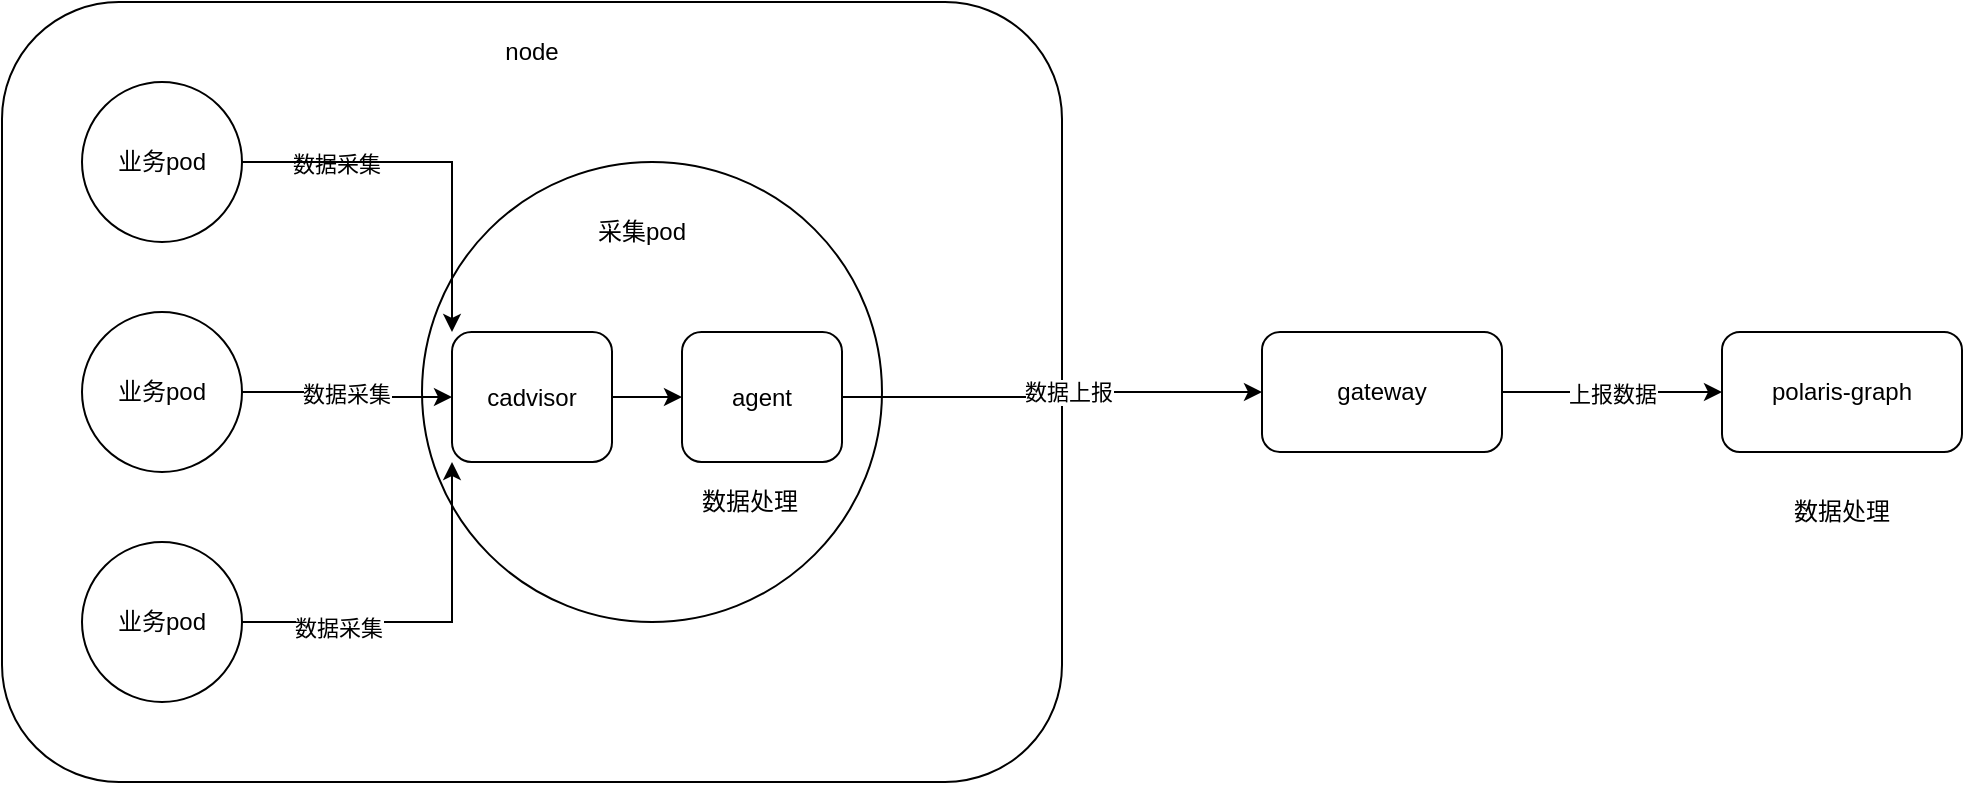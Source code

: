 <mxfile version="22.0.5" type="github">
  <diagram name="第 1 页" id="Folhx8cBlLU09I4cg0l0">
    <mxGraphModel dx="2074" dy="1150" grid="1" gridSize="10" guides="1" tooltips="1" connect="1" arrows="1" fold="1" page="1" pageScale="1" pageWidth="827" pageHeight="1169" math="0" shadow="0">
      <root>
        <mxCell id="0" />
        <mxCell id="1" parent="0" />
        <mxCell id="I7m1LKKjwuE7obB8r0My-1" value="" style="rounded=1;whiteSpace=wrap;html=1;" parent="1" vertex="1">
          <mxGeometry x="40" y="120" width="530" height="390" as="geometry" />
        </mxCell>
        <mxCell id="I7m1LKKjwuE7obB8r0My-2" value="node" style="text;html=1;strokeColor=none;fillColor=none;align=center;verticalAlign=middle;whiteSpace=wrap;rounded=0;" parent="1" vertex="1">
          <mxGeometry x="275" y="130" width="60" height="30" as="geometry" />
        </mxCell>
        <mxCell id="I7m1LKKjwuE7obB8r0My-3" value="业务pod" style="ellipse;whiteSpace=wrap;html=1;aspect=fixed;" parent="1" vertex="1">
          <mxGeometry x="80" y="275" width="80" height="80" as="geometry" />
        </mxCell>
        <mxCell id="I7m1LKKjwuE7obB8r0My-4" value="业务pod" style="ellipse;whiteSpace=wrap;html=1;aspect=fixed;" parent="1" vertex="1">
          <mxGeometry x="80" y="390" width="80" height="80" as="geometry" />
        </mxCell>
        <mxCell id="hp6DXvMZNm0NTUo9UdJF-7" style="edgeStyle=orthogonalEdgeStyle;rounded=0;orthogonalLoop=1;jettySize=auto;html=1;exitX=1;exitY=0.5;exitDx=0;exitDy=0;entryX=0;entryY=0;entryDx=0;entryDy=0;" edge="1" parent="1" source="I7m1LKKjwuE7obB8r0My-5" target="I7m1LKKjwuE7obB8r0My-6">
          <mxGeometry relative="1" as="geometry" />
        </mxCell>
        <mxCell id="hp6DXvMZNm0NTUo9UdJF-8" value="数据采集" style="edgeLabel;html=1;align=center;verticalAlign=middle;resizable=0;points=[];" vertex="1" connectable="0" parent="hp6DXvMZNm0NTUo9UdJF-7">
          <mxGeometry x="-0.505" y="-1" relative="1" as="geometry">
            <mxPoint as="offset" />
          </mxGeometry>
        </mxCell>
        <mxCell id="I7m1LKKjwuE7obB8r0My-5" value="业务pod" style="ellipse;whiteSpace=wrap;html=1;aspect=fixed;" parent="1" vertex="1">
          <mxGeometry x="80" y="160" width="80" height="80" as="geometry" />
        </mxCell>
        <mxCell id="I7m1LKKjwuE7obB8r0My-13" style="edgeStyle=orthogonalEdgeStyle;rounded=0;orthogonalLoop=1;jettySize=auto;html=1;" parent="1" source="I7m1LKKjwuE7obB8r0My-6" target="I7m1LKKjwuE7obB8r0My-7" edge="1">
          <mxGeometry relative="1" as="geometry" />
        </mxCell>
        <mxCell id="I7m1LKKjwuE7obB8r0My-21" value="上报数据" style="edgeStyle=orthogonalEdgeStyle;rounded=0;orthogonalLoop=1;jettySize=auto;html=1;" parent="1" source="I7m1LKKjwuE7obB8r0My-18" edge="1">
          <mxGeometry relative="1" as="geometry">
            <mxPoint x="900" y="315" as="targetPoint" />
          </mxGeometry>
        </mxCell>
        <mxCell id="I7m1LKKjwuE7obB8r0My-18" value="gateway" style="rounded=1;whiteSpace=wrap;html=1;" parent="1" vertex="1">
          <mxGeometry x="670" y="285" width="120" height="60" as="geometry" />
        </mxCell>
        <mxCell id="I7m1LKKjwuE7obB8r0My-24" value="polaris-graph" style="rounded=1;whiteSpace=wrap;html=1;" parent="1" vertex="1">
          <mxGeometry x="900" y="285" width="120" height="60" as="geometry" />
        </mxCell>
        <mxCell id="I7m1LKKjwuE7obB8r0My-27" value="数据处理" style="text;html=1;strokeColor=none;fillColor=none;align=center;verticalAlign=middle;whiteSpace=wrap;rounded=0;" parent="1" vertex="1">
          <mxGeometry x="930" y="360" width="60" height="30" as="geometry" />
        </mxCell>
        <mxCell id="hp6DXvMZNm0NTUo9UdJF-1" value="" style="ellipse;whiteSpace=wrap;html=1;aspect=fixed;" vertex="1" parent="1">
          <mxGeometry x="250" y="200" width="230" height="230" as="geometry" />
        </mxCell>
        <mxCell id="I7m1LKKjwuE7obB8r0My-28" value="数据处理" style="text;html=1;strokeColor=none;fillColor=none;align=center;verticalAlign=middle;whiteSpace=wrap;rounded=0;" parent="1" vertex="1">
          <mxGeometry x="384" y="355" width="60" height="30" as="geometry" />
        </mxCell>
        <mxCell id="hp6DXvMZNm0NTUo9UdJF-3" value="" style="edgeStyle=orthogonalEdgeStyle;rounded=0;orthogonalLoop=1;jettySize=auto;html=1;" edge="1" parent="1" source="I7m1LKKjwuE7obB8r0My-6" target="I7m1LKKjwuE7obB8r0My-7">
          <mxGeometry relative="1" as="geometry" />
        </mxCell>
        <mxCell id="I7m1LKKjwuE7obB8r0My-6" value="cadvisor" style="rounded=1;whiteSpace=wrap;html=1;" parent="1" vertex="1">
          <mxGeometry x="265" y="285" width="80" height="65" as="geometry" />
        </mxCell>
        <mxCell id="I7m1LKKjwuE7obB8r0My-7" value="agent" style="rounded=1;whiteSpace=wrap;html=1;" parent="1" vertex="1">
          <mxGeometry x="380" y="285" width="80" height="65" as="geometry" />
        </mxCell>
        <mxCell id="hp6DXvMZNm0NTUo9UdJF-2" value="采集pod" style="text;html=1;strokeColor=none;fillColor=none;align=center;verticalAlign=middle;whiteSpace=wrap;rounded=0;" vertex="1" parent="1">
          <mxGeometry x="330" y="220" width="60" height="30" as="geometry" />
        </mxCell>
        <mxCell id="I7m1LKKjwuE7obB8r0My-12" style="edgeStyle=orthogonalEdgeStyle;rounded=0;orthogonalLoop=1;jettySize=auto;html=1;exitX=1;exitY=0.5;exitDx=0;exitDy=0;entryX=0;entryY=1;entryDx=0;entryDy=0;" parent="1" source="I7m1LKKjwuE7obB8r0My-4" target="I7m1LKKjwuE7obB8r0My-6" edge="1">
          <mxGeometry relative="1" as="geometry" />
        </mxCell>
        <mxCell id="I7m1LKKjwuE7obB8r0My-16" value="数据采集" style="edgeLabel;html=1;align=center;verticalAlign=middle;resizable=0;points=[];" parent="I7m1LKKjwuE7obB8r0My-12" vertex="1" connectable="0">
          <mxGeometry x="-0.484" y="-3" relative="1" as="geometry">
            <mxPoint as="offset" />
          </mxGeometry>
        </mxCell>
        <mxCell id="I7m1LKKjwuE7obB8r0My-9" value="" style="edgeStyle=orthogonalEdgeStyle;rounded=0;orthogonalLoop=1;jettySize=auto;html=1;" parent="1" source="I7m1LKKjwuE7obB8r0My-3" target="I7m1LKKjwuE7obB8r0My-6" edge="1">
          <mxGeometry relative="1" as="geometry" />
        </mxCell>
        <mxCell id="I7m1LKKjwuE7obB8r0My-15" value="数据采集" style="edgeLabel;html=1;align=center;verticalAlign=middle;resizable=0;points=[];" parent="I7m1LKKjwuE7obB8r0My-9" vertex="1" connectable="0">
          <mxGeometry x="-0.029" y="-1" relative="1" as="geometry">
            <mxPoint as="offset" />
          </mxGeometry>
        </mxCell>
        <mxCell id="I7m1LKKjwuE7obB8r0My-19" style="edgeStyle=orthogonalEdgeStyle;rounded=0;orthogonalLoop=1;jettySize=auto;html=1;entryX=0;entryY=0.5;entryDx=0;entryDy=0;" parent="1" source="I7m1LKKjwuE7obB8r0My-7" target="I7m1LKKjwuE7obB8r0My-18" edge="1">
          <mxGeometry relative="1" as="geometry" />
        </mxCell>
        <mxCell id="I7m1LKKjwuE7obB8r0My-22" value="数据上报" style="edgeLabel;html=1;align=center;verticalAlign=middle;resizable=0;points=[];" parent="I7m1LKKjwuE7obB8r0My-19" vertex="1" connectable="0">
          <mxGeometry x="0.089" relative="1" as="geometry">
            <mxPoint as="offset" />
          </mxGeometry>
        </mxCell>
        <mxCell id="hp6DXvMZNm0NTUo9UdJF-4" style="edgeStyle=orthogonalEdgeStyle;rounded=0;orthogonalLoop=1;jettySize=auto;html=1;exitX=1;exitY=0.5;exitDx=0;exitDy=0;entryX=0;entryY=0;entryDx=0;entryDy=0;" edge="1" parent="1" source="I7m1LKKjwuE7obB8r0My-5" target="I7m1LKKjwuE7obB8r0My-6">
          <mxGeometry relative="1" as="geometry" />
        </mxCell>
      </root>
    </mxGraphModel>
  </diagram>
</mxfile>
